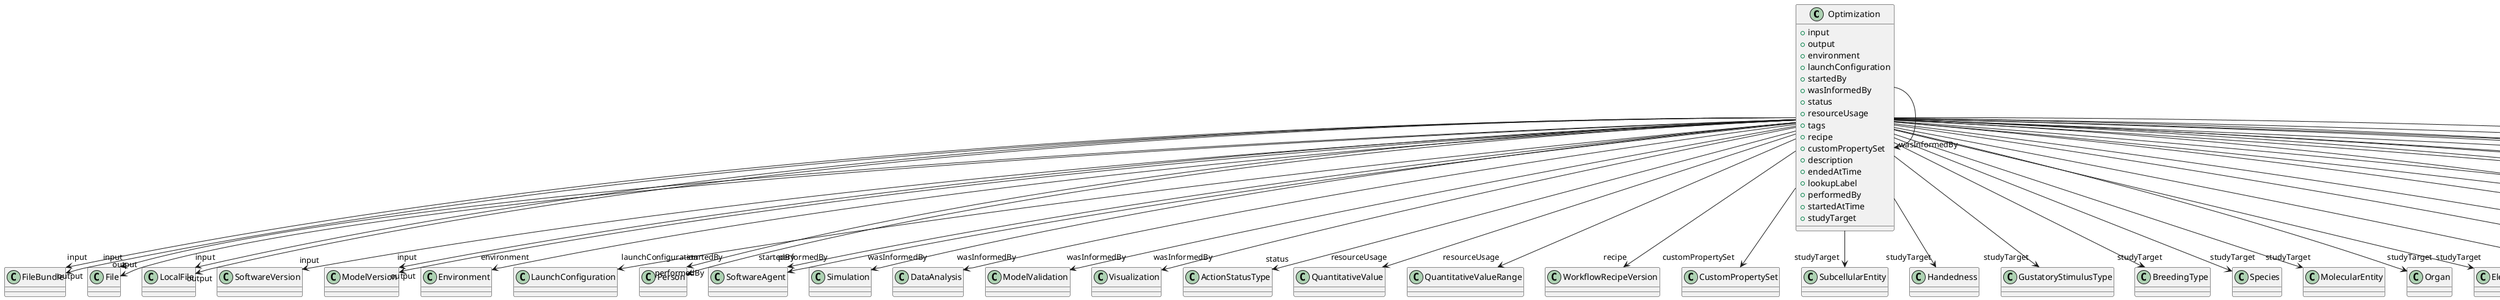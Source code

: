 @startuml
class Optimization {
+input
+output
+environment
+launchConfiguration
+startedBy
+wasInformedBy
+status
+resourceUsage
+tags
+recipe
+customPropertySet
+description
+endedAtTime
+lookupLabel
+performedBy
+startedAtTime
+studyTarget

}
Optimization -d-> "input" FileBundle
Optimization -d-> "input" File
Optimization -d-> "input" LocalFile
Optimization -d-> "input" SoftwareVersion
Optimization -d-> "input" ModelVersion
Optimization -d-> "output" FileBundle
Optimization -d-> "output" File
Optimization -d-> "output" LocalFile
Optimization -d-> "output" ModelVersion
Optimization -d-> "environment" Environment
Optimization -d-> "launchConfiguration" LaunchConfiguration
Optimization -d-> "startedBy" Person
Optimization -d-> "startedBy" SoftwareAgent
Optimization -d-> "wasInformedBy" Simulation
Optimization -d-> "wasInformedBy" DataAnalysis
Optimization -d-> "wasInformedBy" ModelValidation
Optimization -d-> "wasInformedBy" Visualization
Optimization -d-> "wasInformedBy" Optimization
Optimization -d-> "status" ActionStatusType
Optimization -d-> "resourceUsage" QuantitativeValue
Optimization -d-> "resourceUsage" QuantitativeValueRange
Optimization -d-> "recipe" WorkflowRecipeVersion
Optimization -d-> "customPropertySet" CustomPropertySet
Optimization -d-> "performedBy" Person
Optimization -d-> "performedBy" SoftwareAgent
Optimization -d-> "studyTarget" SubcellularEntity
Optimization -d-> "studyTarget" Handedness
Optimization -d-> "studyTarget" GustatoryStimulusType
Optimization -d-> "studyTarget" BreedingType
Optimization -d-> "studyTarget" Species
Optimization -d-> "studyTarget" MolecularEntity
Optimization -d-> "studyTarget" Organ
Optimization -d-> "studyTarget" ElectricalStimulusType
Optimization -d-> "studyTarget" VisualStimulusType
Optimization -d-> "studyTarget" BiologicalOrder
Optimization -d-> "studyTarget" TermSuggestion
Optimization -d-> "studyTarget" BiologicalSex
Optimization -d-> "studyTarget" Disease
Optimization -d-> "studyTarget" TactileStimulusType
Optimization -d-> "studyTarget" OpticalStimulusType
Optimization -d-> "studyTarget" DiseaseModel
Optimization -d-> "studyTarget" UBERONParcellation
Optimization -d-> "studyTarget" GeneticStrainType
Optimization -d-> "studyTarget" AuditoryStimulusType
Optimization -d-> "studyTarget" CellCultureType
Optimization -d-> "studyTarget" CellType
Optimization -d-> "studyTarget" OlfactoryStimulusType
Optimization -d-> "studyTarget" CustomAnatomicalEntity
Optimization -d-> "studyTarget" ParcellationEntity
Optimization -d-> "studyTarget" ParcellationEntityVersion

@enduml